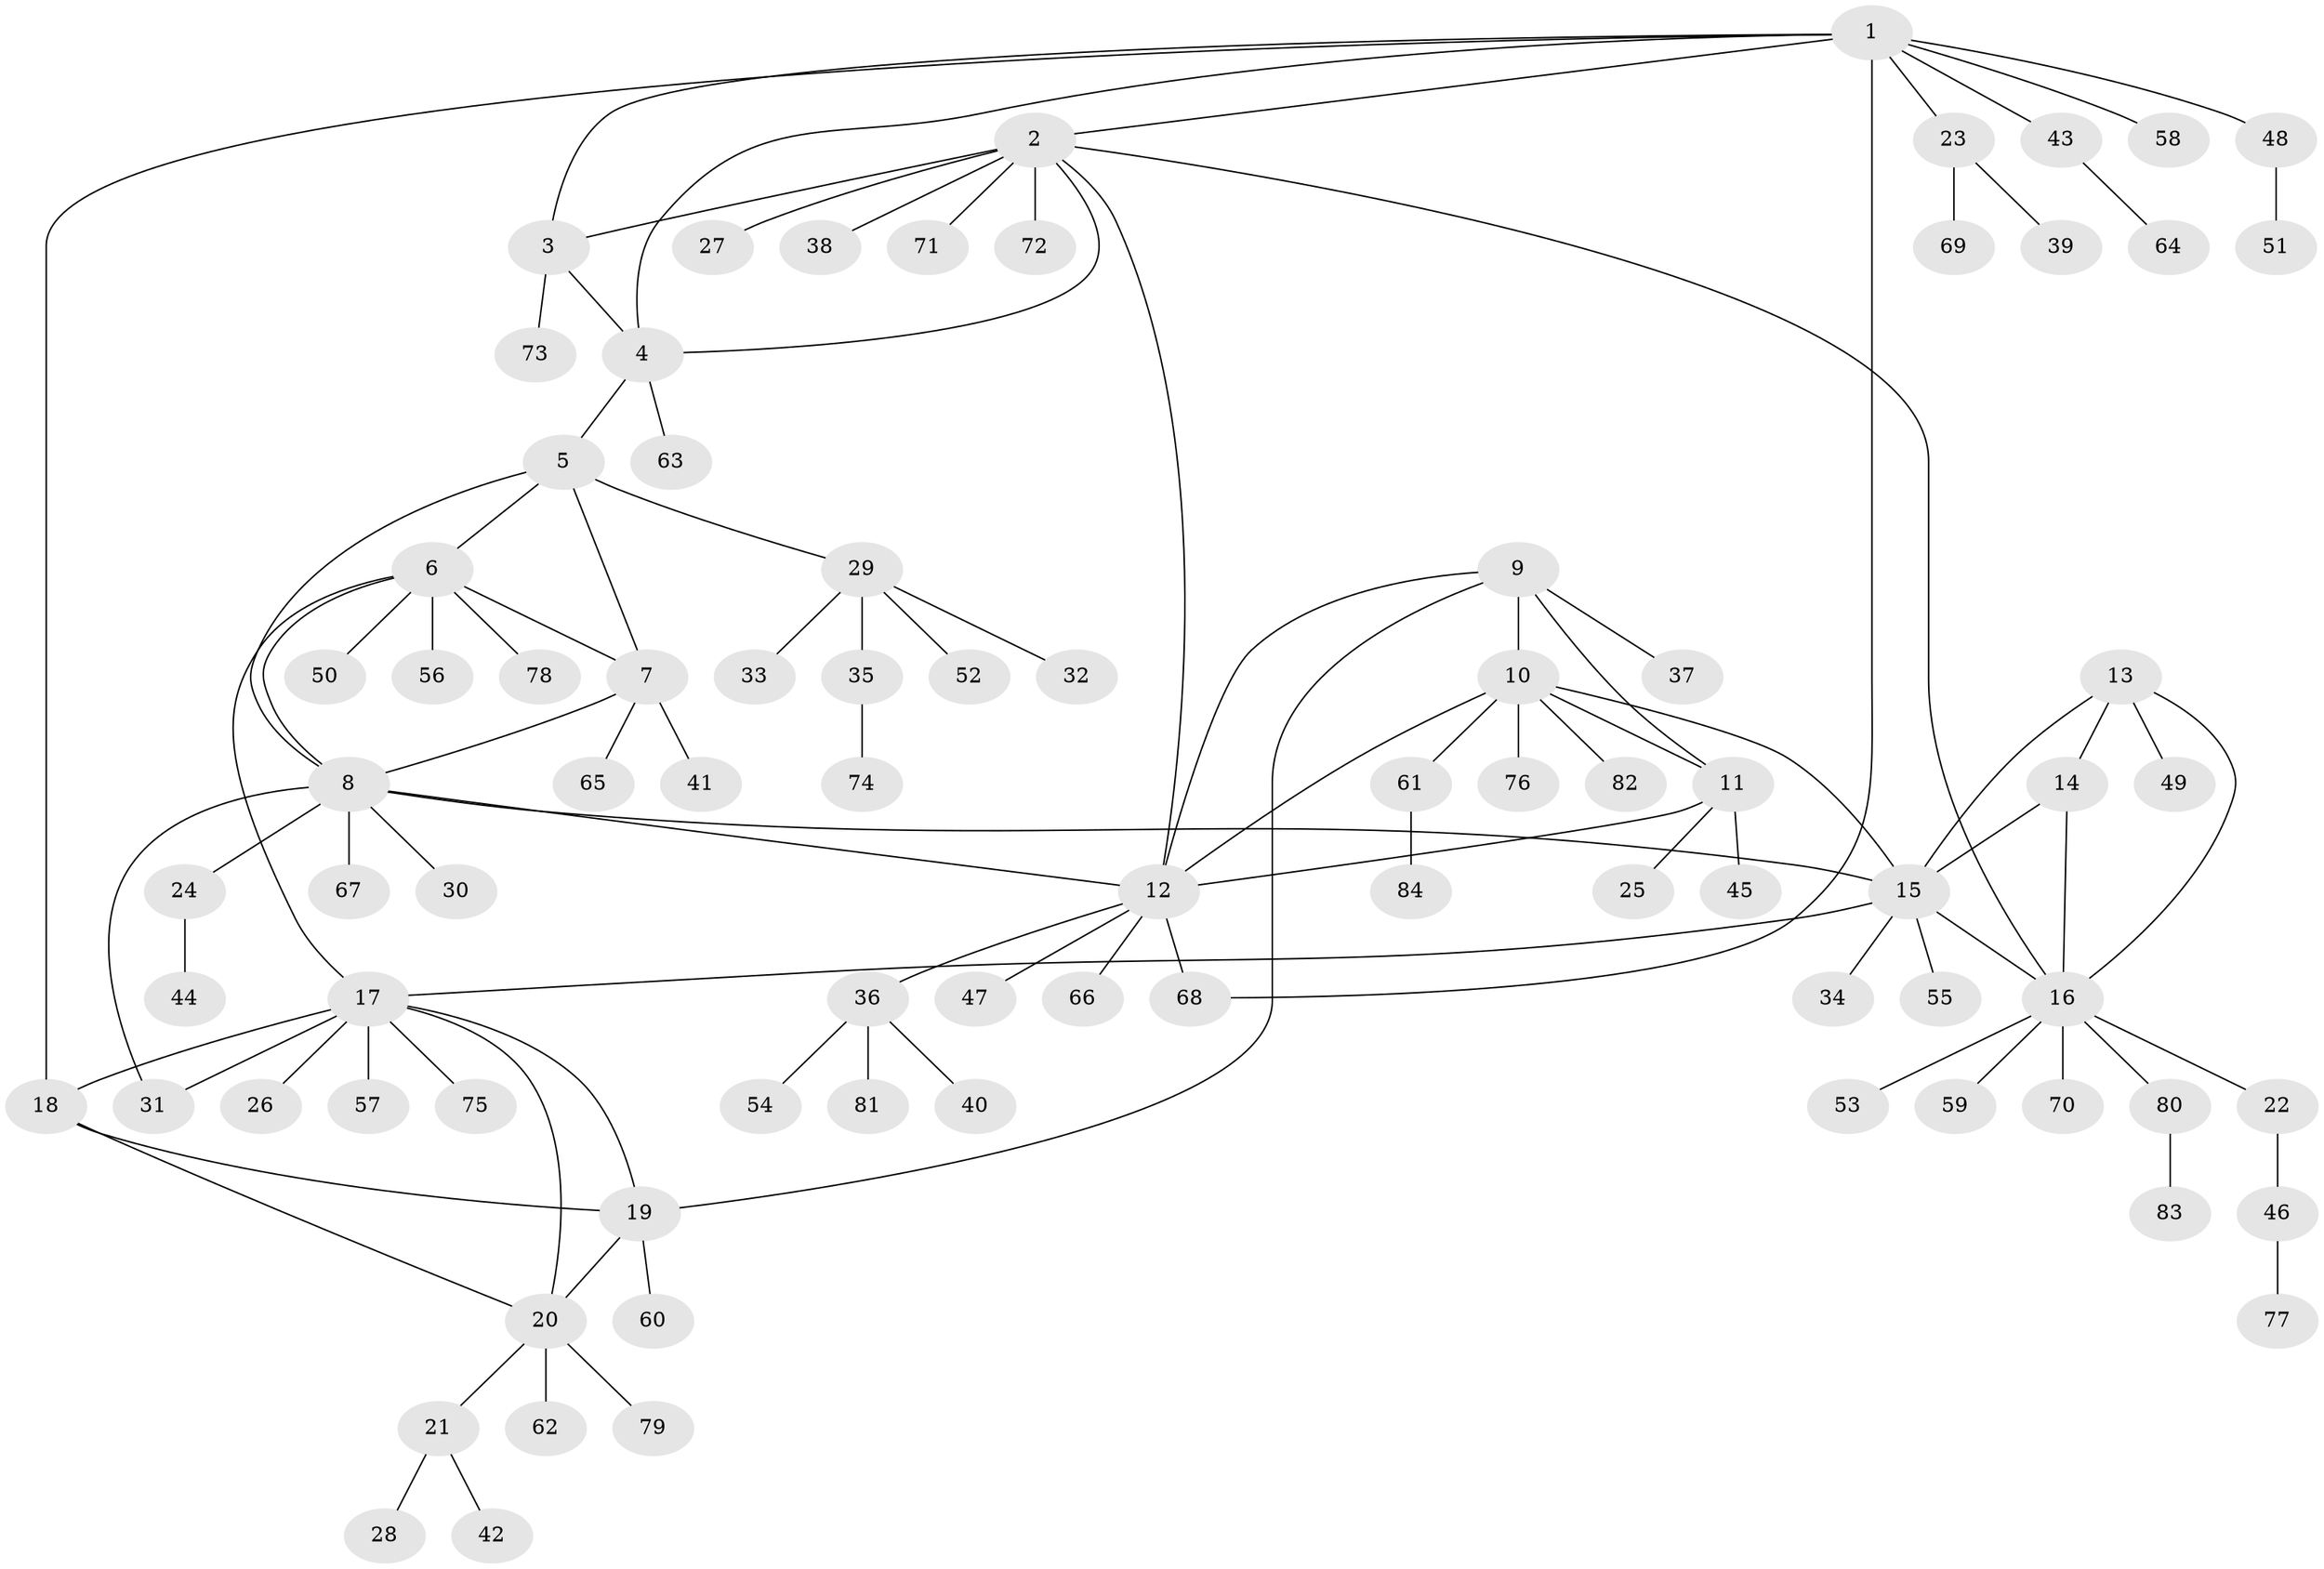 // Generated by graph-tools (version 1.1) at 2025/02/03/09/25 03:02:37]
// undirected, 84 vertices, 106 edges
graph export_dot {
graph [start="1"]
  node [color=gray90,style=filled];
  1;
  2;
  3;
  4;
  5;
  6;
  7;
  8;
  9;
  10;
  11;
  12;
  13;
  14;
  15;
  16;
  17;
  18;
  19;
  20;
  21;
  22;
  23;
  24;
  25;
  26;
  27;
  28;
  29;
  30;
  31;
  32;
  33;
  34;
  35;
  36;
  37;
  38;
  39;
  40;
  41;
  42;
  43;
  44;
  45;
  46;
  47;
  48;
  49;
  50;
  51;
  52;
  53;
  54;
  55;
  56;
  57;
  58;
  59;
  60;
  61;
  62;
  63;
  64;
  65;
  66;
  67;
  68;
  69;
  70;
  71;
  72;
  73;
  74;
  75;
  76;
  77;
  78;
  79;
  80;
  81;
  82;
  83;
  84;
  1 -- 2;
  1 -- 3;
  1 -- 4;
  1 -- 18;
  1 -- 23;
  1 -- 43;
  1 -- 48;
  1 -- 58;
  1 -- 68;
  2 -- 3;
  2 -- 4;
  2 -- 12;
  2 -- 16;
  2 -- 27;
  2 -- 38;
  2 -- 71;
  2 -- 72;
  3 -- 4;
  3 -- 73;
  4 -- 5;
  4 -- 63;
  5 -- 6;
  5 -- 7;
  5 -- 8;
  5 -- 29;
  6 -- 7;
  6 -- 8;
  6 -- 17;
  6 -- 50;
  6 -- 56;
  6 -- 78;
  7 -- 8;
  7 -- 41;
  7 -- 65;
  8 -- 12;
  8 -- 15;
  8 -- 24;
  8 -- 30;
  8 -- 31;
  8 -- 67;
  9 -- 10;
  9 -- 11;
  9 -- 12;
  9 -- 19;
  9 -- 37;
  10 -- 11;
  10 -- 12;
  10 -- 15;
  10 -- 61;
  10 -- 76;
  10 -- 82;
  11 -- 12;
  11 -- 25;
  11 -- 45;
  12 -- 36;
  12 -- 47;
  12 -- 66;
  12 -- 68;
  13 -- 14;
  13 -- 15;
  13 -- 16;
  13 -- 49;
  14 -- 15;
  14 -- 16;
  15 -- 16;
  15 -- 17;
  15 -- 34;
  15 -- 55;
  16 -- 22;
  16 -- 53;
  16 -- 59;
  16 -- 70;
  16 -- 80;
  17 -- 18;
  17 -- 19;
  17 -- 20;
  17 -- 26;
  17 -- 31;
  17 -- 57;
  17 -- 75;
  18 -- 19;
  18 -- 20;
  19 -- 20;
  19 -- 60;
  20 -- 21;
  20 -- 62;
  20 -- 79;
  21 -- 28;
  21 -- 42;
  22 -- 46;
  23 -- 39;
  23 -- 69;
  24 -- 44;
  29 -- 32;
  29 -- 33;
  29 -- 35;
  29 -- 52;
  35 -- 74;
  36 -- 40;
  36 -- 54;
  36 -- 81;
  43 -- 64;
  46 -- 77;
  48 -- 51;
  61 -- 84;
  80 -- 83;
}
